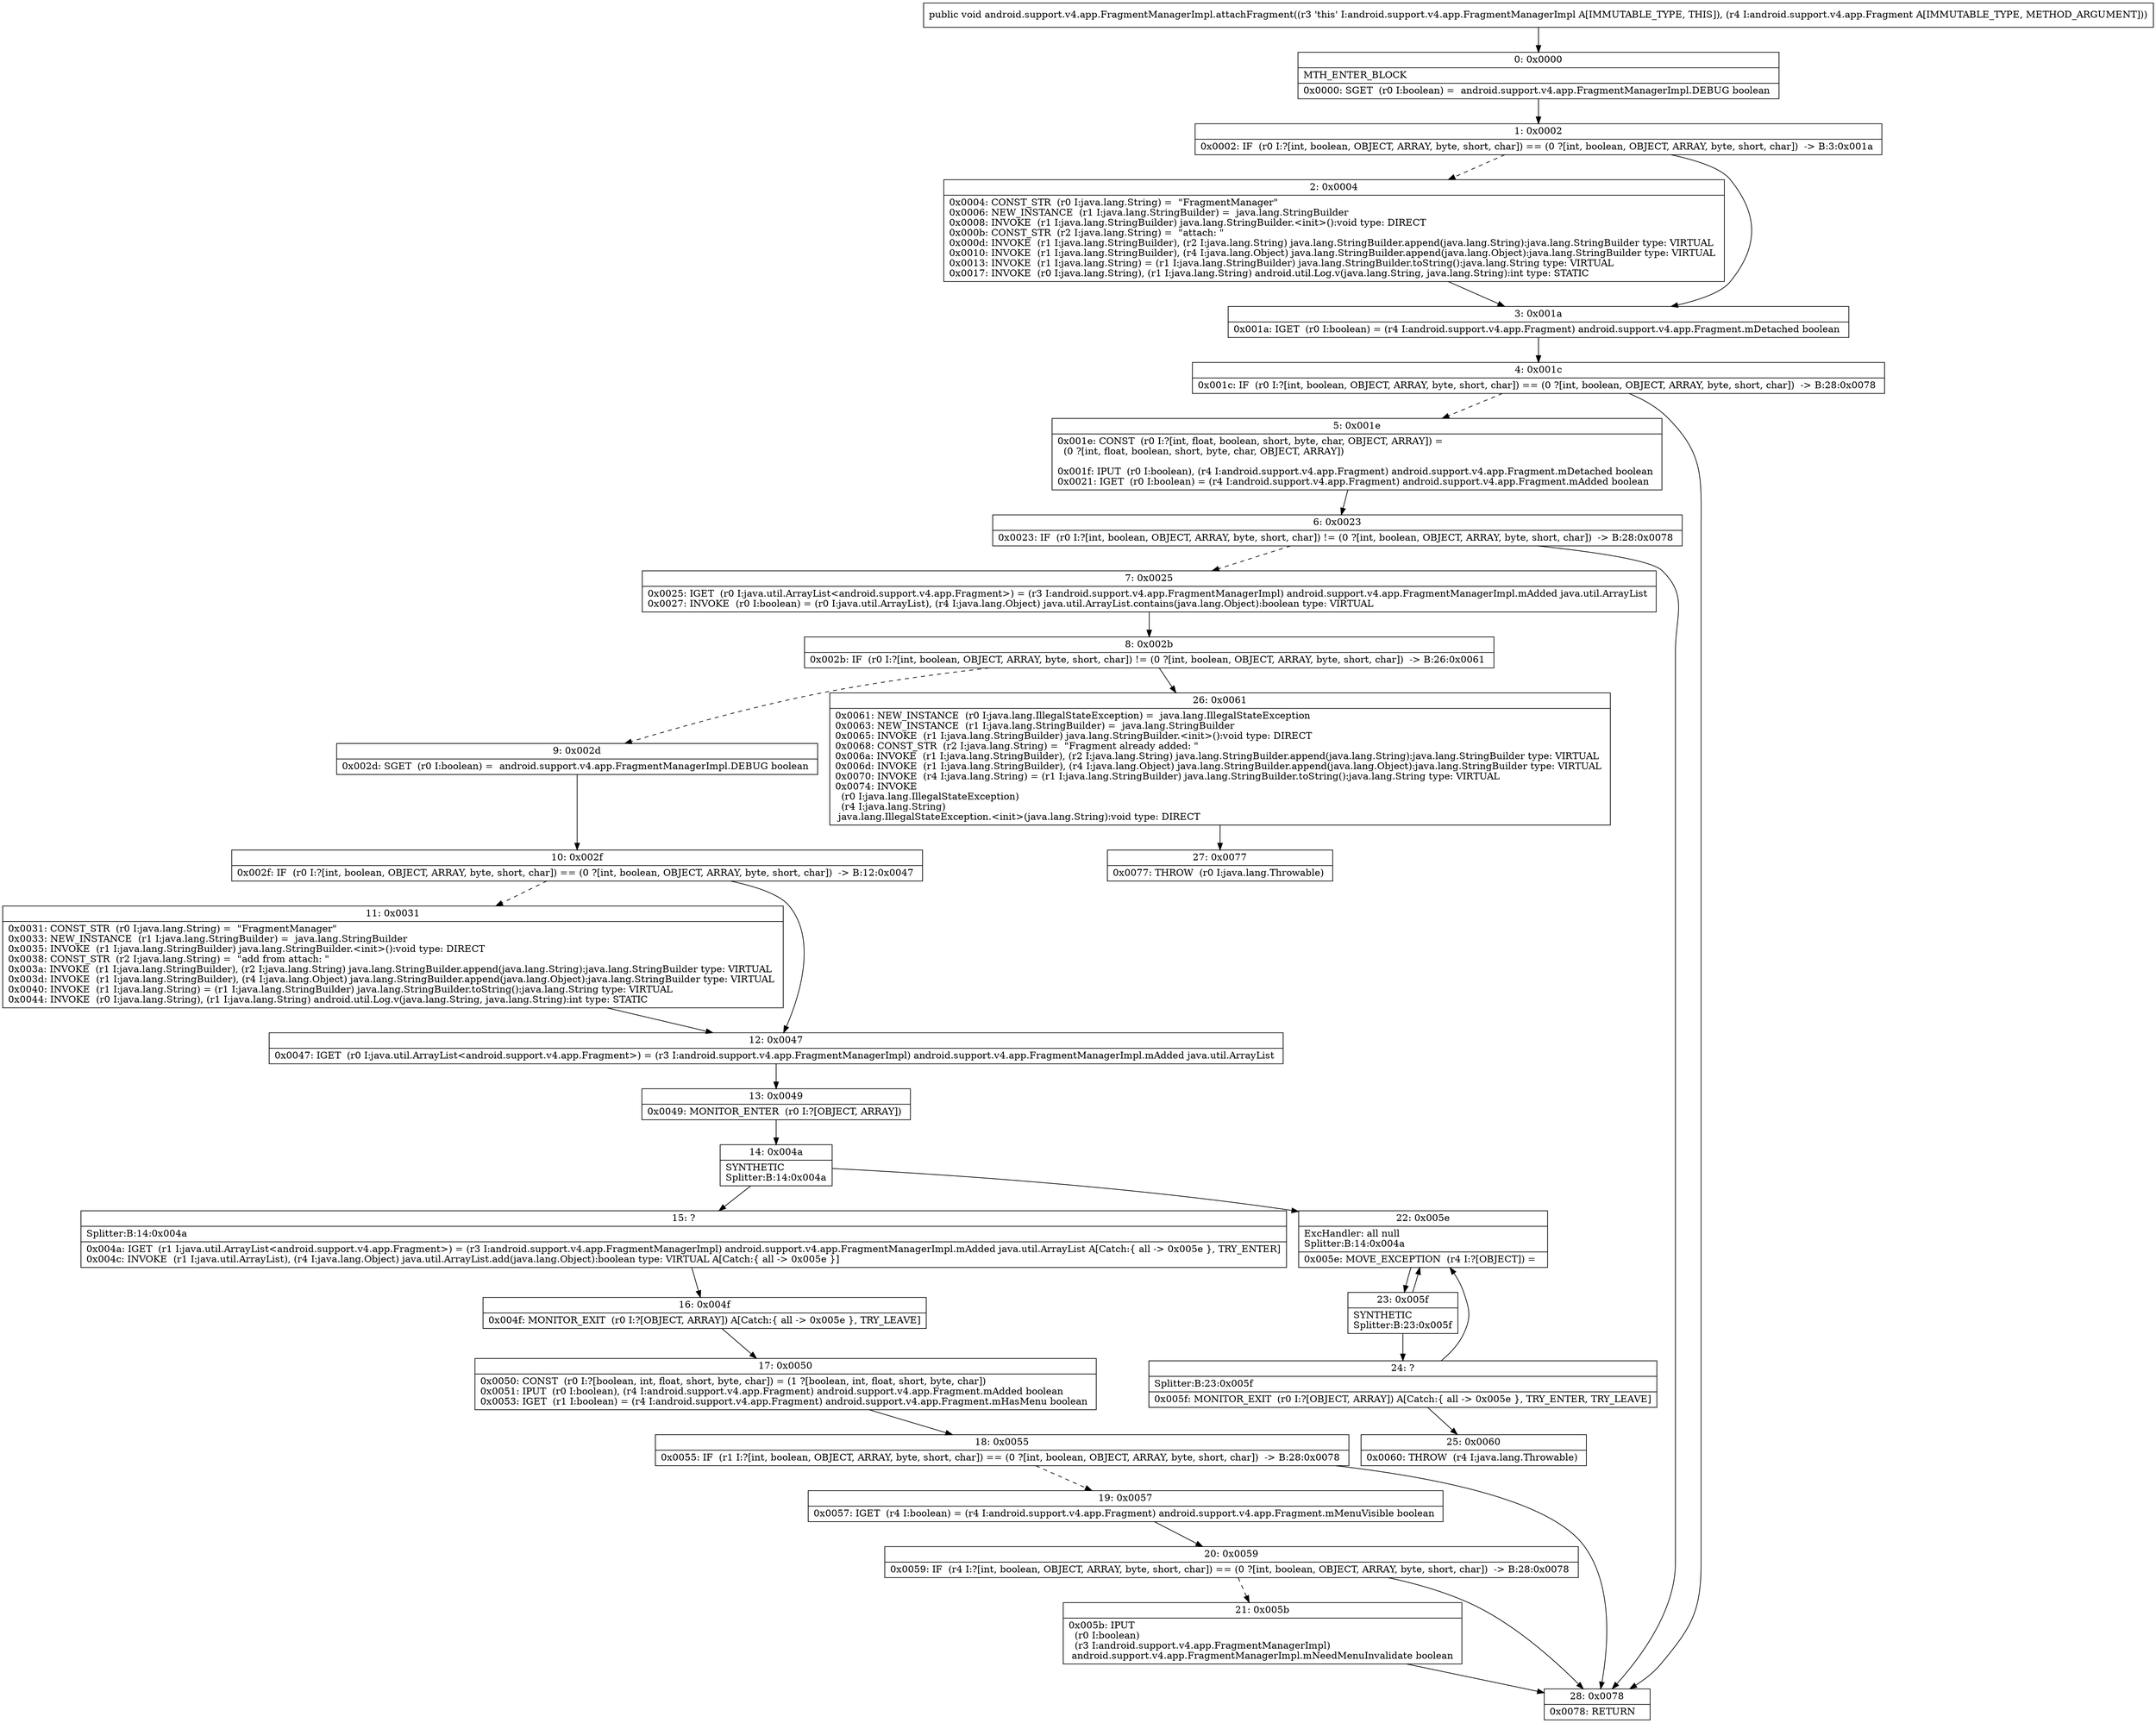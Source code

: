 digraph "CFG forandroid.support.v4.app.FragmentManagerImpl.attachFragment(Landroid\/support\/v4\/app\/Fragment;)V" {
Node_0 [shape=record,label="{0\:\ 0x0000|MTH_ENTER_BLOCK\l|0x0000: SGET  (r0 I:boolean) =  android.support.v4.app.FragmentManagerImpl.DEBUG boolean \l}"];
Node_1 [shape=record,label="{1\:\ 0x0002|0x0002: IF  (r0 I:?[int, boolean, OBJECT, ARRAY, byte, short, char]) == (0 ?[int, boolean, OBJECT, ARRAY, byte, short, char])  \-\> B:3:0x001a \l}"];
Node_2 [shape=record,label="{2\:\ 0x0004|0x0004: CONST_STR  (r0 I:java.lang.String) =  \"FragmentManager\" \l0x0006: NEW_INSTANCE  (r1 I:java.lang.StringBuilder) =  java.lang.StringBuilder \l0x0008: INVOKE  (r1 I:java.lang.StringBuilder) java.lang.StringBuilder.\<init\>():void type: DIRECT \l0x000b: CONST_STR  (r2 I:java.lang.String) =  \"attach: \" \l0x000d: INVOKE  (r1 I:java.lang.StringBuilder), (r2 I:java.lang.String) java.lang.StringBuilder.append(java.lang.String):java.lang.StringBuilder type: VIRTUAL \l0x0010: INVOKE  (r1 I:java.lang.StringBuilder), (r4 I:java.lang.Object) java.lang.StringBuilder.append(java.lang.Object):java.lang.StringBuilder type: VIRTUAL \l0x0013: INVOKE  (r1 I:java.lang.String) = (r1 I:java.lang.StringBuilder) java.lang.StringBuilder.toString():java.lang.String type: VIRTUAL \l0x0017: INVOKE  (r0 I:java.lang.String), (r1 I:java.lang.String) android.util.Log.v(java.lang.String, java.lang.String):int type: STATIC \l}"];
Node_3 [shape=record,label="{3\:\ 0x001a|0x001a: IGET  (r0 I:boolean) = (r4 I:android.support.v4.app.Fragment) android.support.v4.app.Fragment.mDetached boolean \l}"];
Node_4 [shape=record,label="{4\:\ 0x001c|0x001c: IF  (r0 I:?[int, boolean, OBJECT, ARRAY, byte, short, char]) == (0 ?[int, boolean, OBJECT, ARRAY, byte, short, char])  \-\> B:28:0x0078 \l}"];
Node_5 [shape=record,label="{5\:\ 0x001e|0x001e: CONST  (r0 I:?[int, float, boolean, short, byte, char, OBJECT, ARRAY]) = \l  (0 ?[int, float, boolean, short, byte, char, OBJECT, ARRAY])\l \l0x001f: IPUT  (r0 I:boolean), (r4 I:android.support.v4.app.Fragment) android.support.v4.app.Fragment.mDetached boolean \l0x0021: IGET  (r0 I:boolean) = (r4 I:android.support.v4.app.Fragment) android.support.v4.app.Fragment.mAdded boolean \l}"];
Node_6 [shape=record,label="{6\:\ 0x0023|0x0023: IF  (r0 I:?[int, boolean, OBJECT, ARRAY, byte, short, char]) != (0 ?[int, boolean, OBJECT, ARRAY, byte, short, char])  \-\> B:28:0x0078 \l}"];
Node_7 [shape=record,label="{7\:\ 0x0025|0x0025: IGET  (r0 I:java.util.ArrayList\<android.support.v4.app.Fragment\>) = (r3 I:android.support.v4.app.FragmentManagerImpl) android.support.v4.app.FragmentManagerImpl.mAdded java.util.ArrayList \l0x0027: INVOKE  (r0 I:boolean) = (r0 I:java.util.ArrayList), (r4 I:java.lang.Object) java.util.ArrayList.contains(java.lang.Object):boolean type: VIRTUAL \l}"];
Node_8 [shape=record,label="{8\:\ 0x002b|0x002b: IF  (r0 I:?[int, boolean, OBJECT, ARRAY, byte, short, char]) != (0 ?[int, boolean, OBJECT, ARRAY, byte, short, char])  \-\> B:26:0x0061 \l}"];
Node_9 [shape=record,label="{9\:\ 0x002d|0x002d: SGET  (r0 I:boolean) =  android.support.v4.app.FragmentManagerImpl.DEBUG boolean \l}"];
Node_10 [shape=record,label="{10\:\ 0x002f|0x002f: IF  (r0 I:?[int, boolean, OBJECT, ARRAY, byte, short, char]) == (0 ?[int, boolean, OBJECT, ARRAY, byte, short, char])  \-\> B:12:0x0047 \l}"];
Node_11 [shape=record,label="{11\:\ 0x0031|0x0031: CONST_STR  (r0 I:java.lang.String) =  \"FragmentManager\" \l0x0033: NEW_INSTANCE  (r1 I:java.lang.StringBuilder) =  java.lang.StringBuilder \l0x0035: INVOKE  (r1 I:java.lang.StringBuilder) java.lang.StringBuilder.\<init\>():void type: DIRECT \l0x0038: CONST_STR  (r2 I:java.lang.String) =  \"add from attach: \" \l0x003a: INVOKE  (r1 I:java.lang.StringBuilder), (r2 I:java.lang.String) java.lang.StringBuilder.append(java.lang.String):java.lang.StringBuilder type: VIRTUAL \l0x003d: INVOKE  (r1 I:java.lang.StringBuilder), (r4 I:java.lang.Object) java.lang.StringBuilder.append(java.lang.Object):java.lang.StringBuilder type: VIRTUAL \l0x0040: INVOKE  (r1 I:java.lang.String) = (r1 I:java.lang.StringBuilder) java.lang.StringBuilder.toString():java.lang.String type: VIRTUAL \l0x0044: INVOKE  (r0 I:java.lang.String), (r1 I:java.lang.String) android.util.Log.v(java.lang.String, java.lang.String):int type: STATIC \l}"];
Node_12 [shape=record,label="{12\:\ 0x0047|0x0047: IGET  (r0 I:java.util.ArrayList\<android.support.v4.app.Fragment\>) = (r3 I:android.support.v4.app.FragmentManagerImpl) android.support.v4.app.FragmentManagerImpl.mAdded java.util.ArrayList \l}"];
Node_13 [shape=record,label="{13\:\ 0x0049|0x0049: MONITOR_ENTER  (r0 I:?[OBJECT, ARRAY]) \l}"];
Node_14 [shape=record,label="{14\:\ 0x004a|SYNTHETIC\lSplitter:B:14:0x004a\l}"];
Node_15 [shape=record,label="{15\:\ ?|Splitter:B:14:0x004a\l|0x004a: IGET  (r1 I:java.util.ArrayList\<android.support.v4.app.Fragment\>) = (r3 I:android.support.v4.app.FragmentManagerImpl) android.support.v4.app.FragmentManagerImpl.mAdded java.util.ArrayList A[Catch:\{ all \-\> 0x005e \}, TRY_ENTER]\l0x004c: INVOKE  (r1 I:java.util.ArrayList), (r4 I:java.lang.Object) java.util.ArrayList.add(java.lang.Object):boolean type: VIRTUAL A[Catch:\{ all \-\> 0x005e \}]\l}"];
Node_16 [shape=record,label="{16\:\ 0x004f|0x004f: MONITOR_EXIT  (r0 I:?[OBJECT, ARRAY]) A[Catch:\{ all \-\> 0x005e \}, TRY_LEAVE]\l}"];
Node_17 [shape=record,label="{17\:\ 0x0050|0x0050: CONST  (r0 I:?[boolean, int, float, short, byte, char]) = (1 ?[boolean, int, float, short, byte, char]) \l0x0051: IPUT  (r0 I:boolean), (r4 I:android.support.v4.app.Fragment) android.support.v4.app.Fragment.mAdded boolean \l0x0053: IGET  (r1 I:boolean) = (r4 I:android.support.v4.app.Fragment) android.support.v4.app.Fragment.mHasMenu boolean \l}"];
Node_18 [shape=record,label="{18\:\ 0x0055|0x0055: IF  (r1 I:?[int, boolean, OBJECT, ARRAY, byte, short, char]) == (0 ?[int, boolean, OBJECT, ARRAY, byte, short, char])  \-\> B:28:0x0078 \l}"];
Node_19 [shape=record,label="{19\:\ 0x0057|0x0057: IGET  (r4 I:boolean) = (r4 I:android.support.v4.app.Fragment) android.support.v4.app.Fragment.mMenuVisible boolean \l}"];
Node_20 [shape=record,label="{20\:\ 0x0059|0x0059: IF  (r4 I:?[int, boolean, OBJECT, ARRAY, byte, short, char]) == (0 ?[int, boolean, OBJECT, ARRAY, byte, short, char])  \-\> B:28:0x0078 \l}"];
Node_21 [shape=record,label="{21\:\ 0x005b|0x005b: IPUT  \l  (r0 I:boolean)\l  (r3 I:android.support.v4.app.FragmentManagerImpl)\l android.support.v4.app.FragmentManagerImpl.mNeedMenuInvalidate boolean \l}"];
Node_22 [shape=record,label="{22\:\ 0x005e|ExcHandler: all null\lSplitter:B:14:0x004a\l|0x005e: MOVE_EXCEPTION  (r4 I:?[OBJECT]) =  \l}"];
Node_23 [shape=record,label="{23\:\ 0x005f|SYNTHETIC\lSplitter:B:23:0x005f\l}"];
Node_24 [shape=record,label="{24\:\ ?|Splitter:B:23:0x005f\l|0x005f: MONITOR_EXIT  (r0 I:?[OBJECT, ARRAY]) A[Catch:\{ all \-\> 0x005e \}, TRY_ENTER, TRY_LEAVE]\l}"];
Node_25 [shape=record,label="{25\:\ 0x0060|0x0060: THROW  (r4 I:java.lang.Throwable) \l}"];
Node_26 [shape=record,label="{26\:\ 0x0061|0x0061: NEW_INSTANCE  (r0 I:java.lang.IllegalStateException) =  java.lang.IllegalStateException \l0x0063: NEW_INSTANCE  (r1 I:java.lang.StringBuilder) =  java.lang.StringBuilder \l0x0065: INVOKE  (r1 I:java.lang.StringBuilder) java.lang.StringBuilder.\<init\>():void type: DIRECT \l0x0068: CONST_STR  (r2 I:java.lang.String) =  \"Fragment already added: \" \l0x006a: INVOKE  (r1 I:java.lang.StringBuilder), (r2 I:java.lang.String) java.lang.StringBuilder.append(java.lang.String):java.lang.StringBuilder type: VIRTUAL \l0x006d: INVOKE  (r1 I:java.lang.StringBuilder), (r4 I:java.lang.Object) java.lang.StringBuilder.append(java.lang.Object):java.lang.StringBuilder type: VIRTUAL \l0x0070: INVOKE  (r4 I:java.lang.String) = (r1 I:java.lang.StringBuilder) java.lang.StringBuilder.toString():java.lang.String type: VIRTUAL \l0x0074: INVOKE  \l  (r0 I:java.lang.IllegalStateException)\l  (r4 I:java.lang.String)\l java.lang.IllegalStateException.\<init\>(java.lang.String):void type: DIRECT \l}"];
Node_27 [shape=record,label="{27\:\ 0x0077|0x0077: THROW  (r0 I:java.lang.Throwable) \l}"];
Node_28 [shape=record,label="{28\:\ 0x0078|0x0078: RETURN   \l}"];
MethodNode[shape=record,label="{public void android.support.v4.app.FragmentManagerImpl.attachFragment((r3 'this' I:android.support.v4.app.FragmentManagerImpl A[IMMUTABLE_TYPE, THIS]), (r4 I:android.support.v4.app.Fragment A[IMMUTABLE_TYPE, METHOD_ARGUMENT])) }"];
MethodNode -> Node_0;
Node_0 -> Node_1;
Node_1 -> Node_2[style=dashed];
Node_1 -> Node_3;
Node_2 -> Node_3;
Node_3 -> Node_4;
Node_4 -> Node_5[style=dashed];
Node_4 -> Node_28;
Node_5 -> Node_6;
Node_6 -> Node_7[style=dashed];
Node_6 -> Node_28;
Node_7 -> Node_8;
Node_8 -> Node_9[style=dashed];
Node_8 -> Node_26;
Node_9 -> Node_10;
Node_10 -> Node_11[style=dashed];
Node_10 -> Node_12;
Node_11 -> Node_12;
Node_12 -> Node_13;
Node_13 -> Node_14;
Node_14 -> Node_15;
Node_14 -> Node_22;
Node_15 -> Node_16;
Node_16 -> Node_17;
Node_17 -> Node_18;
Node_18 -> Node_19[style=dashed];
Node_18 -> Node_28;
Node_19 -> Node_20;
Node_20 -> Node_21[style=dashed];
Node_20 -> Node_28;
Node_21 -> Node_28;
Node_22 -> Node_23;
Node_23 -> Node_24;
Node_23 -> Node_22;
Node_24 -> Node_25;
Node_24 -> Node_22;
Node_26 -> Node_27;
}

